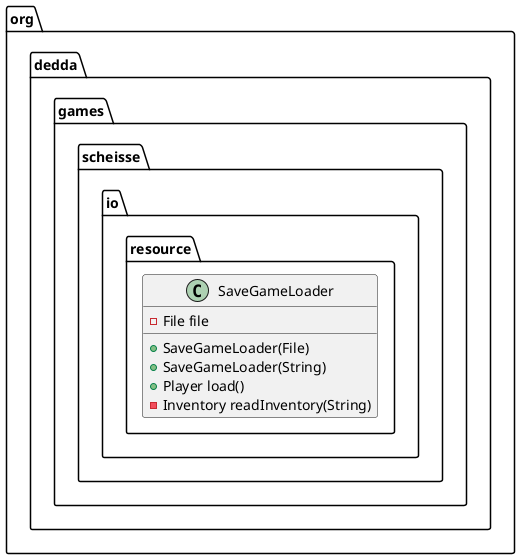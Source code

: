 @startuml
class org.dedda.games.scheisse.io.resource.SaveGameLoader{
    - File file
    + SaveGameLoader(File)
    + SaveGameLoader(String)
    + Player load()
    - Inventory readInventory(String)
}
@enduml